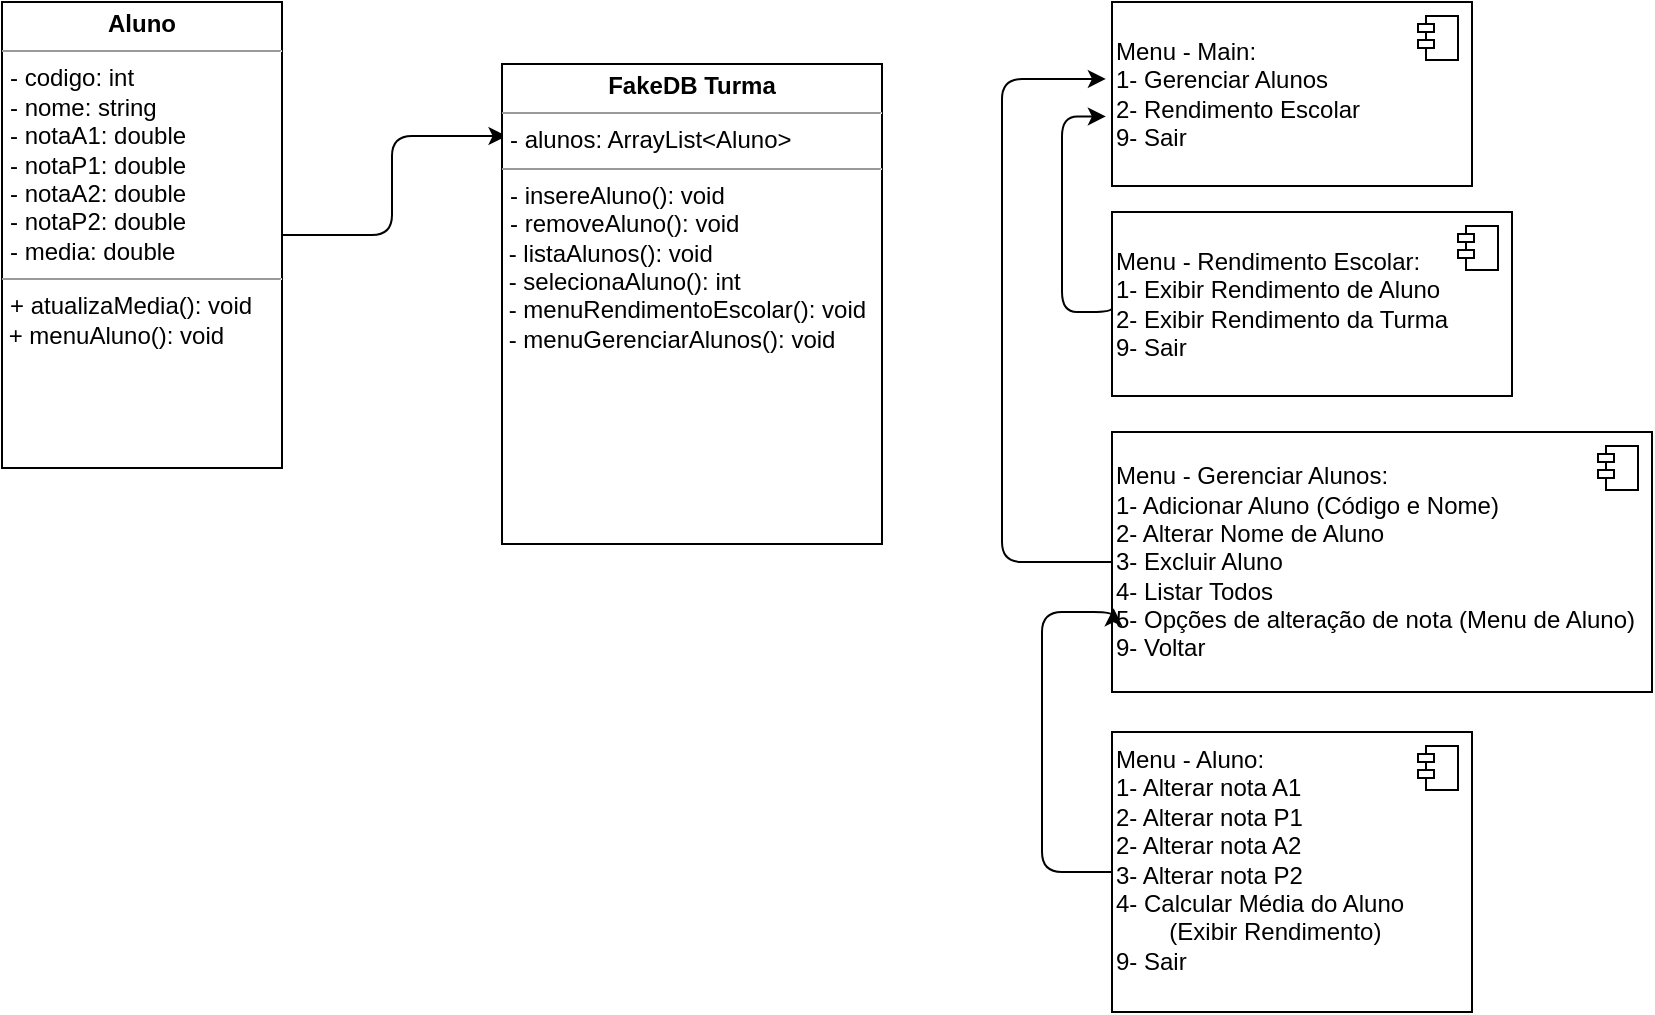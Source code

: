 <mxfile>
    <diagram id="NG6BX41NR-hwoTfeGqQm" name="Page-1">
        <mxGraphModel dx="990" dy="556" grid="1" gridSize="10" guides="1" tooltips="1" connect="1" arrows="1" fold="1" page="1" pageScale="1" pageWidth="1169" pageHeight="827" math="0" shadow="0">
            <root>
                <mxCell id="0"/>
                <mxCell id="1" parent="0"/>
                <mxCell id="14" style="edgeStyle=orthogonalEdgeStyle;html=1;entryX=0.012;entryY=0.15;entryDx=0;entryDy=0;entryPerimeter=0;" edge="1" parent="1" source="2" target="5">
                    <mxGeometry relative="1" as="geometry"/>
                </mxCell>
                <mxCell id="2" value="&lt;p style=&quot;margin:0px;margin-top:4px;text-align:center;&quot;&gt;&lt;b&gt;Aluno&lt;/b&gt;&lt;/p&gt;&lt;hr size=&quot;1&quot;&gt;&lt;p style=&quot;margin:0px;margin-left:4px;&quot;&gt;- codigo: int&lt;/p&gt;&lt;p style=&quot;margin:0px;margin-left:4px;&quot;&gt;- nome: string&lt;/p&gt;&lt;p style=&quot;margin:0px;margin-left:4px;&quot;&gt;- notaA1: double&lt;/p&gt;&lt;p style=&quot;margin:0px;margin-left:4px;&quot;&gt;- notaP1: double&lt;/p&gt;&lt;p style=&quot;margin:0px;margin-left:4px;&quot;&gt;- notaA2: double&lt;/p&gt;&lt;p style=&quot;margin:0px;margin-left:4px;&quot;&gt;- notaP2: double&lt;/p&gt;&lt;p style=&quot;margin:0px;margin-left:4px;&quot;&gt;- media: double&lt;/p&gt;&lt;hr size=&quot;1&quot;&gt;&lt;p style=&quot;margin:0px;margin-left:4px;&quot;&gt;+ atualizaMedia(): void&lt;br&gt;&lt;/p&gt;&amp;nbsp;+ menuAluno(): void" style="verticalAlign=top;align=left;overflow=fill;fontSize=12;fontFamily=Helvetica;html=1;" vertex="1" parent="1">
                    <mxGeometry x="30" y="25" width="140" height="233" as="geometry"/>
                </mxCell>
                <mxCell id="3" value="Menu - Main:&lt;br&gt;1- Gerenciar Alunos&lt;br&gt;2- Rendimento Escolar&lt;br&gt;&lt;div style=&quot;&quot;&gt;&lt;span style=&quot;background-color: initial;&quot;&gt;9- Sair&lt;/span&gt;&lt;/div&gt;" style="html=1;dropTarget=0;align=left;verticalAlign=middle;" vertex="1" parent="1">
                    <mxGeometry x="585" y="25" width="180" height="92" as="geometry"/>
                </mxCell>
                <mxCell id="4" value="" style="shape=module;jettyWidth=8;jettyHeight=4;" vertex="1" parent="3">
                    <mxGeometry x="1" width="20" height="22" relative="1" as="geometry">
                        <mxPoint x="-27" y="7" as="offset"/>
                    </mxGeometry>
                </mxCell>
                <mxCell id="5" value="&lt;p style=&quot;margin:0px;margin-top:4px;text-align:center;&quot;&gt;&lt;b&gt;FakeDB Turma&lt;/b&gt;&lt;/p&gt;&lt;hr size=&quot;1&quot;&gt;&lt;p style=&quot;margin:0px;margin-left:4px;&quot;&gt;- alunos: ArrayList&amp;lt;Aluno&amp;gt;&lt;/p&gt;&lt;hr size=&quot;1&quot;&gt;&lt;p style=&quot;margin:0px;margin-left:4px;&quot;&gt;- insereAluno(): void&lt;/p&gt;&lt;p style=&quot;margin:0px;margin-left:4px;&quot;&gt;- removeAluno(): void&lt;/p&gt;&amp;nbsp;- listaAlunos(): void&lt;br&gt;&amp;nbsp;- selecionaAluno(): int&lt;br&gt;&amp;nbsp;- menuRendimentoEscolar(): void&lt;br&gt;&amp;nbsp;- menuGerenciarAlunos(): void" style="verticalAlign=top;align=left;overflow=fill;fontSize=12;fontFamily=Helvetica;html=1;" vertex="1" parent="1">
                    <mxGeometry x="280" y="56" width="190" height="240" as="geometry"/>
                </mxCell>
                <mxCell id="15" style="edgeStyle=orthogonalEdgeStyle;html=1;entryX=-0.017;entryY=0.418;entryDx=0;entryDy=0;entryPerimeter=0;exitX=0;exitY=0.5;exitDx=0;exitDy=0;" edge="1" parent="1" source="6" target="3">
                    <mxGeometry relative="1" as="geometry">
                        <Array as="points">
                            <mxPoint x="530" y="305"/>
                            <mxPoint x="530" y="64"/>
                        </Array>
                    </mxGeometry>
                </mxCell>
                <mxCell id="6" value="Menu - Gerenciar Alunos:&lt;br&gt;1- Adicionar Aluno (Código e Nome)&lt;br&gt;2- Alterar Nome de Aluno&lt;br&gt;3- Excluir Aluno&lt;br&gt;4- Listar Todos&lt;br&gt;5- Opções de alteração de nota (Menu de Aluno)&lt;br&gt;&lt;div style=&quot;&quot;&gt;&lt;span style=&quot;background-color: initial;&quot;&gt;9- Voltar&lt;/span&gt;&lt;/div&gt;" style="html=1;dropTarget=0;align=left;verticalAlign=middle;" vertex="1" parent="1">
                    <mxGeometry x="585" y="240" width="270" height="130" as="geometry"/>
                </mxCell>
                <mxCell id="7" value="" style="shape=module;jettyWidth=8;jettyHeight=4;" vertex="1" parent="6">
                    <mxGeometry x="1" width="20" height="22" relative="1" as="geometry">
                        <mxPoint x="-27" y="7" as="offset"/>
                    </mxGeometry>
                </mxCell>
                <mxCell id="16" style="edgeStyle=orthogonalEdgeStyle;html=1;entryX=-0.017;entryY=0.622;entryDx=0;entryDy=0;entryPerimeter=0;exitX=0;exitY=0.5;exitDx=0;exitDy=0;" edge="1" parent="1" source="8" target="3">
                    <mxGeometry relative="1" as="geometry">
                        <Array as="points">
                            <mxPoint x="585" y="180"/>
                            <mxPoint x="560" y="180"/>
                            <mxPoint x="560" y="82"/>
                        </Array>
                    </mxGeometry>
                </mxCell>
                <mxCell id="8" value="Menu - Rendimento Escolar:&lt;br&gt;1- Exibir Rendimento de Aluno&lt;br&gt;2- Exibir Rendimento da Turma&lt;br&gt;&lt;div style=&quot;&quot;&gt;&lt;span style=&quot;background-color: initial;&quot;&gt;9- Sair&lt;/span&gt;&lt;/div&gt;" style="html=1;dropTarget=0;align=left;verticalAlign=middle;" vertex="1" parent="1">
                    <mxGeometry x="585" y="130" width="200" height="92" as="geometry"/>
                </mxCell>
                <mxCell id="9" value="" style="shape=module;jettyWidth=8;jettyHeight=4;" vertex="1" parent="8">
                    <mxGeometry x="1" width="20" height="22" relative="1" as="geometry">
                        <mxPoint x="-27" y="7" as="offset"/>
                    </mxGeometry>
                </mxCell>
                <mxCell id="17" style="edgeStyle=orthogonalEdgeStyle;html=1;entryX=0.003;entryY=0.678;entryDx=0;entryDy=0;entryPerimeter=0;exitX=0;exitY=0.5;exitDx=0;exitDy=0;" edge="1" parent="1" source="10" target="6">
                    <mxGeometry relative="1" as="geometry">
                        <mxPoint x="510" y="390" as="targetPoint"/>
                        <mxPoint x="675" y="420" as="sourcePoint"/>
                        <Array as="points">
                            <mxPoint x="550" y="460"/>
                            <mxPoint x="550" y="330"/>
                            <mxPoint x="586" y="330"/>
                        </Array>
                    </mxGeometry>
                </mxCell>
                <mxCell id="10" value="Menu - Aluno:&lt;br&gt;1- Alterar nota A1&lt;br&gt;2- Alterar nota P1&lt;br&gt;2- Alterar nota A2&lt;br&gt;3- Alterar nota P2&lt;br&gt;4- Calcular Média do Aluno&lt;br&gt;&lt;span style=&quot;white-space: pre;&quot;&gt;&#9;&lt;/span&gt;(Exibir Rendimento)&lt;br&gt;&lt;div style=&quot;&quot;&gt;&lt;span style=&quot;background-color: initial;&quot;&gt;9- Sair&lt;/span&gt;&lt;/div&gt;" style="html=1;dropTarget=0;align=left;verticalAlign=top;" vertex="1" parent="1">
                    <mxGeometry x="585" y="390" width="180" height="140" as="geometry"/>
                </mxCell>
                <mxCell id="11" value="" style="shape=module;jettyWidth=8;jettyHeight=4;" vertex="1" parent="10">
                    <mxGeometry x="1" width="20" height="22" relative="1" as="geometry">
                        <mxPoint x="-27" y="7" as="offset"/>
                    </mxGeometry>
                </mxCell>
            </root>
        </mxGraphModel>
    </diagram>
</mxfile>